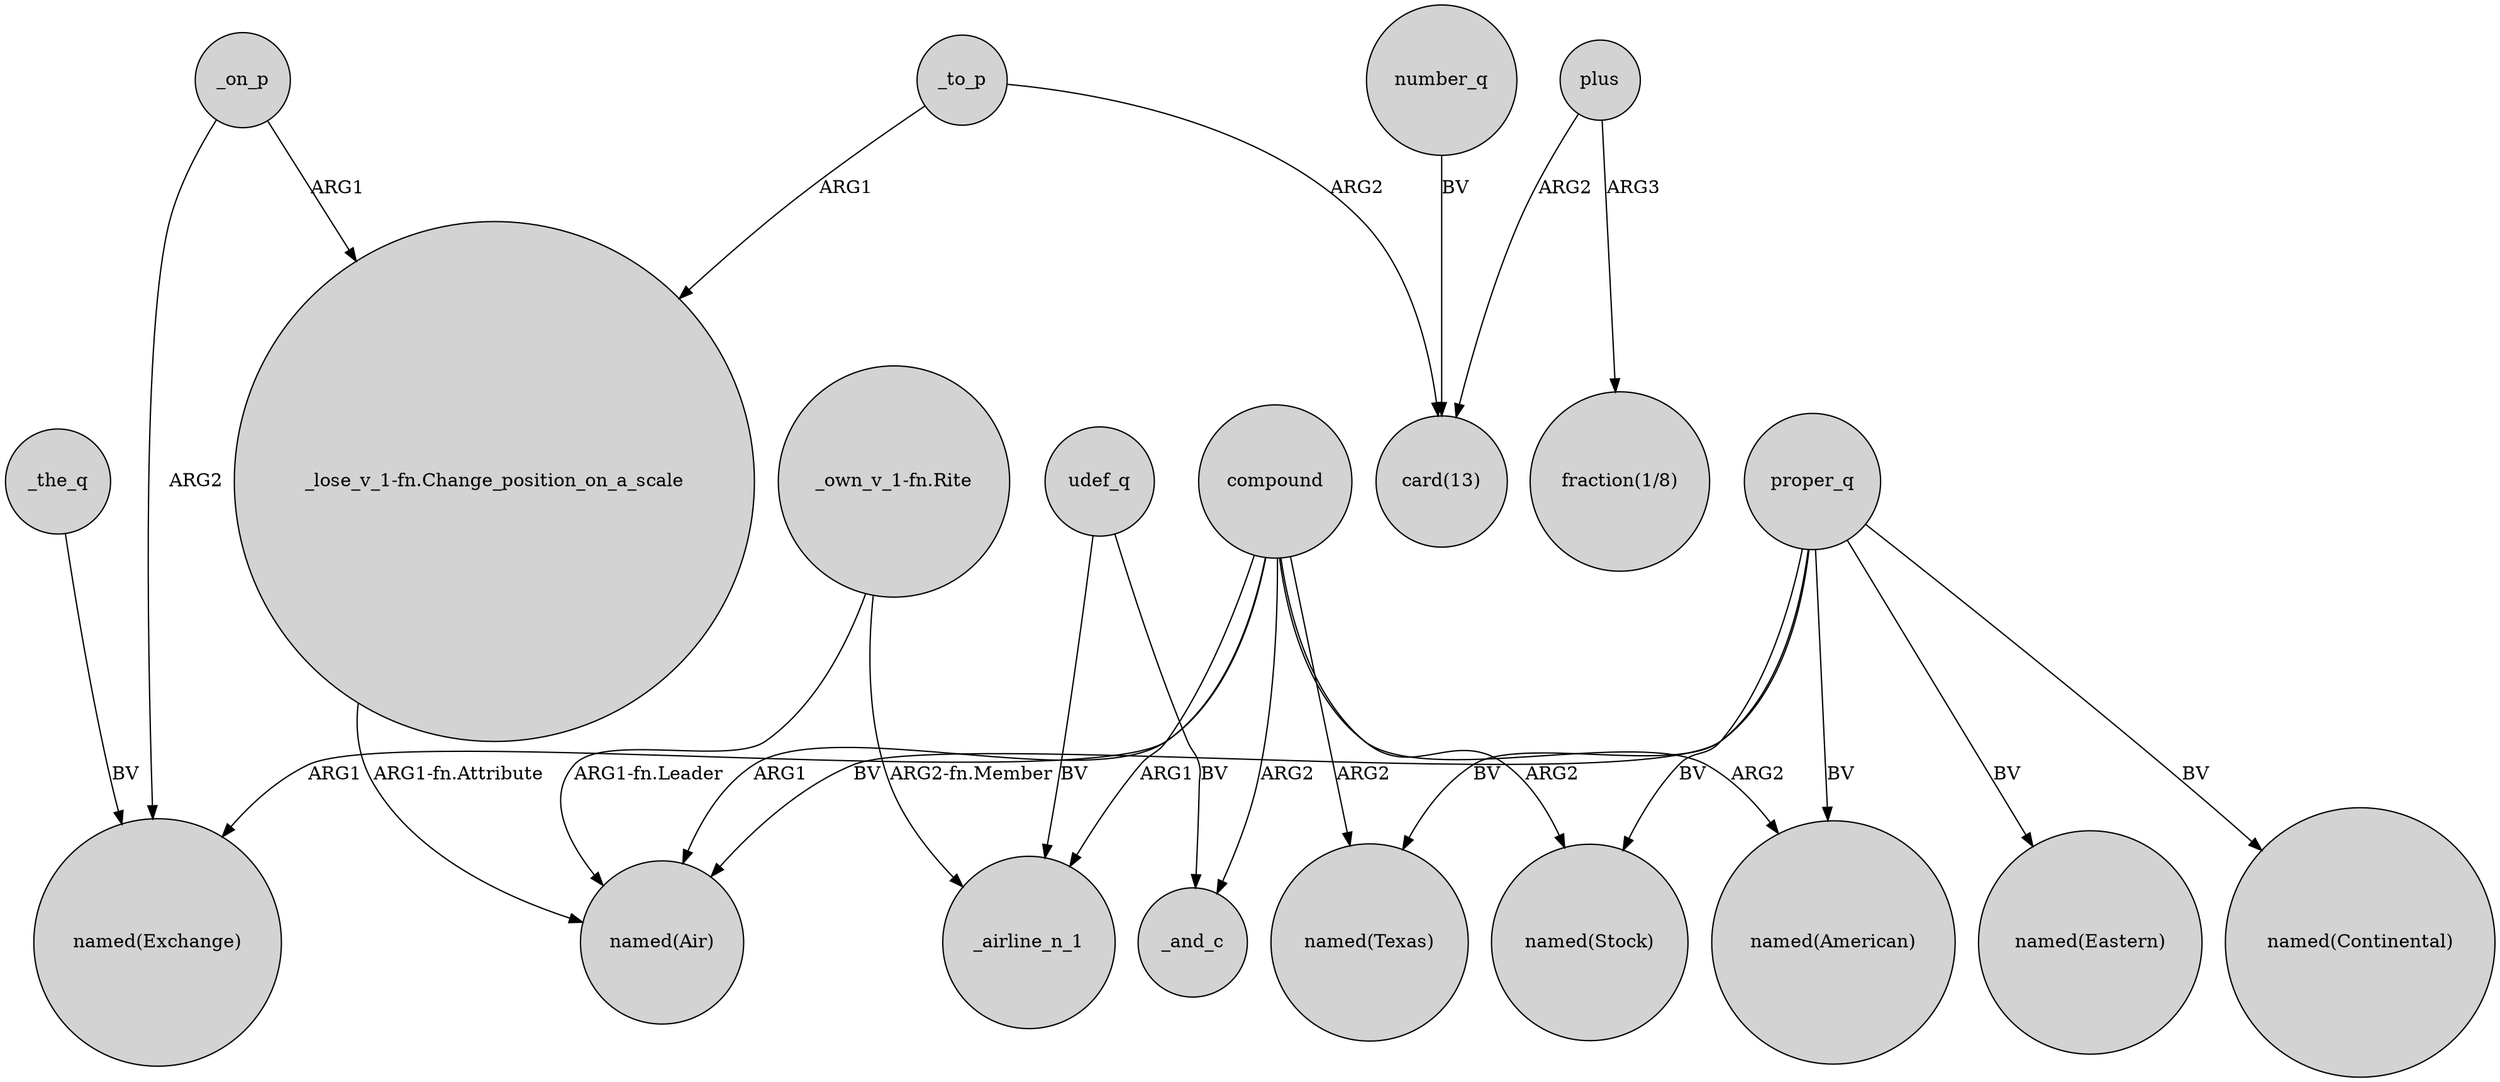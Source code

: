 digraph {
	node [shape=circle style=filled]
	proper_q -> "named(Texas)" [label=BV]
	"_lose_v_1-fn.Change_position_on_a_scale" -> "named(Air)" [label="ARG1-fn.Attribute"]
	proper_q -> "named(Eastern)" [label=BV]
	compound -> "named(Stock)" [label=ARG2]
	number_q -> "card(13)" [label=BV]
	compound -> "named(Air)" [label=ARG1]
	_on_p -> "named(Exchange)" [label=ARG2]
	proper_q -> "named(Stock)" [label=BV]
	compound -> "named(Exchange)" [label=ARG1]
	plus -> "card(13)" [label=ARG2]
	plus -> "fraction(1/8)" [label=ARG3]
	proper_q -> "named(Continental)" [label=BV]
	_the_q -> "named(Exchange)" [label=BV]
	compound -> "named(Texas)" [label=ARG2]
	udef_q -> _airline_n_1 [label=BV]
	proper_q -> "named(Air)" [label=BV]
	udef_q -> _and_c [label=BV]
	"_own_v_1-fn.Rite" -> _airline_n_1 [label="ARG2-fn.Member"]
	compound -> _and_c [label=ARG2]
	_to_p -> "_lose_v_1-fn.Change_position_on_a_scale" [label=ARG1]
	_to_p -> "card(13)" [label=ARG2]
	_on_p -> "_lose_v_1-fn.Change_position_on_a_scale" [label=ARG1]
	compound -> "named(American)" [label=ARG2]
	"_own_v_1-fn.Rite" -> "named(Air)" [label="ARG1-fn.Leader"]
	proper_q -> "named(American)" [label=BV]
	compound -> _airline_n_1 [label=ARG1]
}
